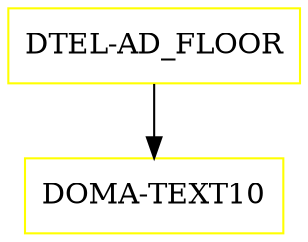 digraph G {
  "DTEL-AD_FLOOR" [shape=box,color=yellow];
  "DOMA-TEXT10" [shape=box,color=yellow,URL="./DOMA_TEXT10.html"];
  "DTEL-AD_FLOOR" -> "DOMA-TEXT10";
}
